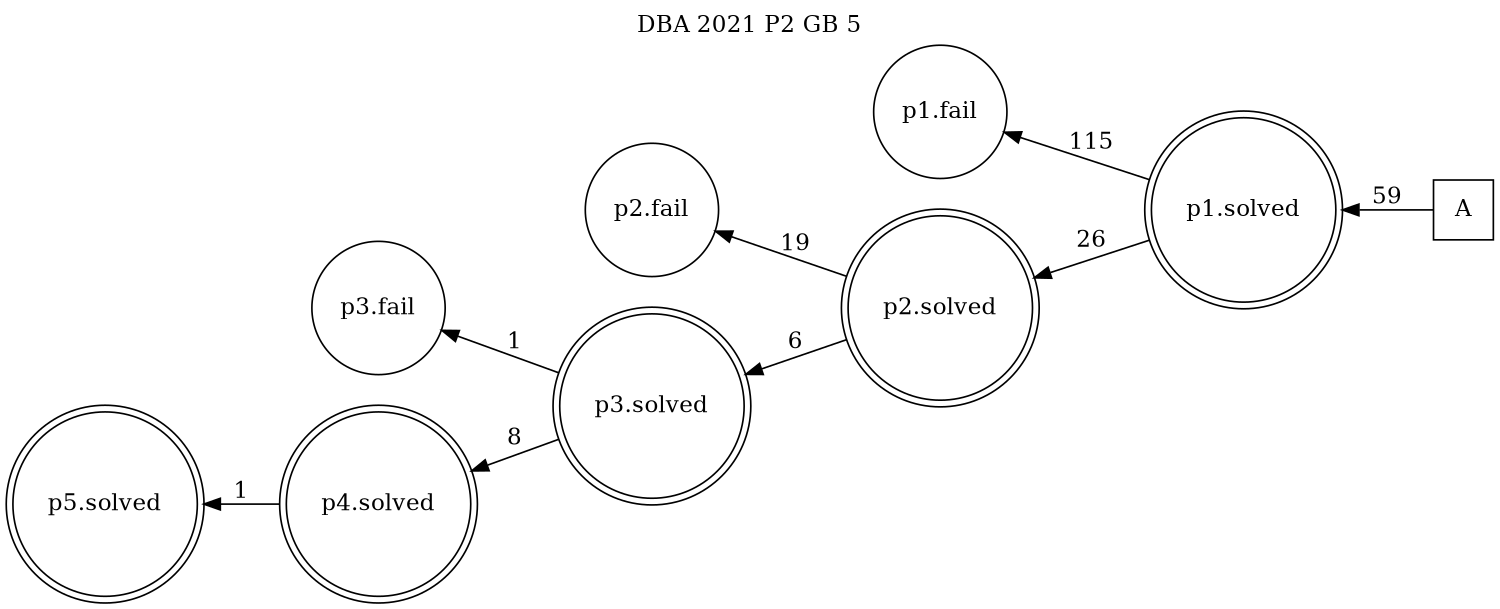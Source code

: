 digraph DBA_2021_P2_GB_5_LOW {
labelloc="tl"
label= " DBA 2021 P2 GB 5 "
rankdir="RL";
graph [ size=" 10 , 10 !"]

"A" [shape="square" label="A"]
"p1.solved" [shape="doublecircle" label="p1.solved"]
"p1.fail" [shape="circle" label="p1.fail"]
"p2.solved" [shape="doublecircle" label="p2.solved"]
"p2.fail" [shape="circle" label="p2.fail"]
"p3.solved" [shape="doublecircle" label="p3.solved"]
"p3.fail" [shape="circle" label="p3.fail"]
"p4.solved" [shape="doublecircle" label="p4.solved"]
"p5.solved" [shape="doublecircle" label="p5.solved"]
"A" -> "p1.solved" [ label=59]
"p1.solved" -> "p1.fail" [ label=115]
"p1.solved" -> "p2.solved" [ label=26]
"p2.solved" -> "p2.fail" [ label=19]
"p2.solved" -> "p3.solved" [ label=6]
"p3.solved" -> "p3.fail" [ label=1]
"p3.solved" -> "p4.solved" [ label=8]
"p4.solved" -> "p5.solved" [ label=1]
}
